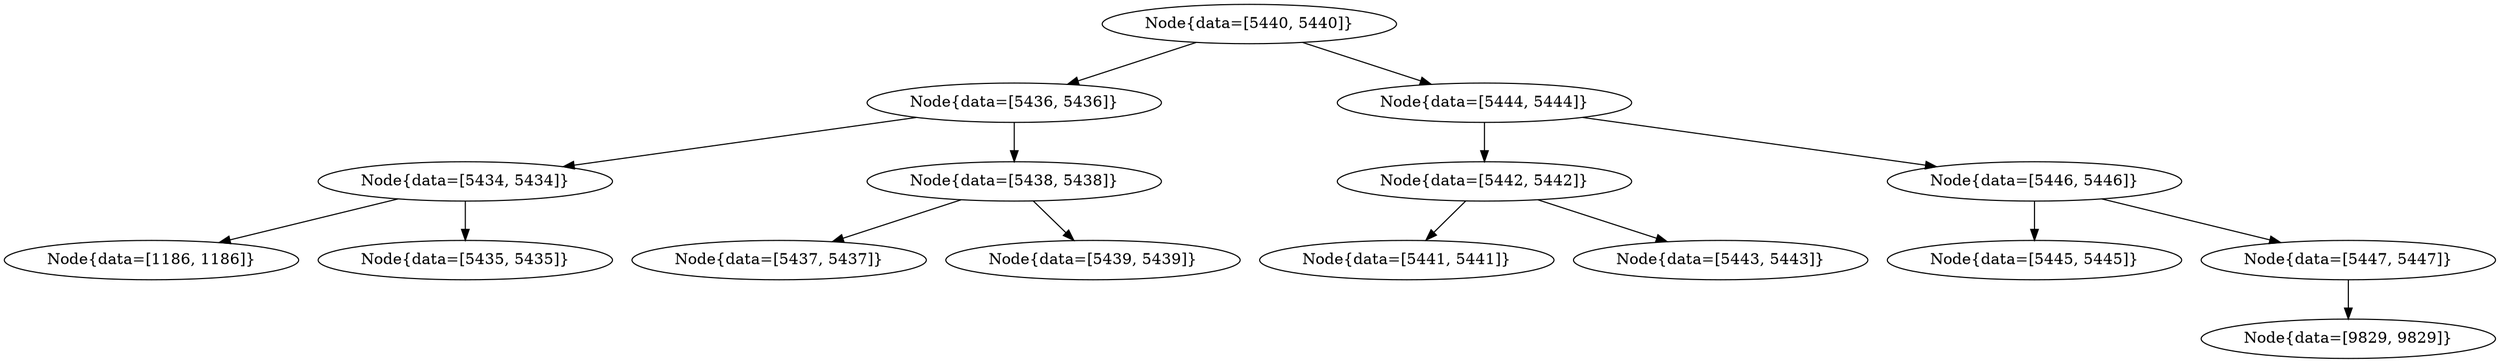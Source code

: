 digraph G{
1833117231 [label="Node{data=[5440, 5440]}"]
1833117231 -> 387178679
387178679 [label="Node{data=[5436, 5436]}"]
387178679 -> 1008394895
1008394895 [label="Node{data=[5434, 5434]}"]
1008394895 -> 78910278
78910278 [label="Node{data=[1186, 1186]}"]
1008394895 -> 1882337185
1882337185 [label="Node{data=[5435, 5435]}"]
387178679 -> 2024566600
2024566600 [label="Node{data=[5438, 5438]}"]
2024566600 -> 323609672
323609672 [label="Node{data=[5437, 5437]}"]
2024566600 -> 927198020
927198020 [label="Node{data=[5439, 5439]}"]
1833117231 -> 1458406698
1458406698 [label="Node{data=[5444, 5444]}"]
1458406698 -> 1302357648
1302357648 [label="Node{data=[5442, 5442]}"]
1302357648 -> 295149768
295149768 [label="Node{data=[5441, 5441]}"]
1302357648 -> 967209077
967209077 [label="Node{data=[5443, 5443]}"]
1458406698 -> 64513726
64513726 [label="Node{data=[5446, 5446]}"]
64513726 -> 1291977907
1291977907 [label="Node{data=[5445, 5445]}"]
64513726 -> 1631546427
1631546427 [label="Node{data=[5447, 5447]}"]
1631546427 -> 1796251057
1796251057 [label="Node{data=[9829, 9829]}"]
}